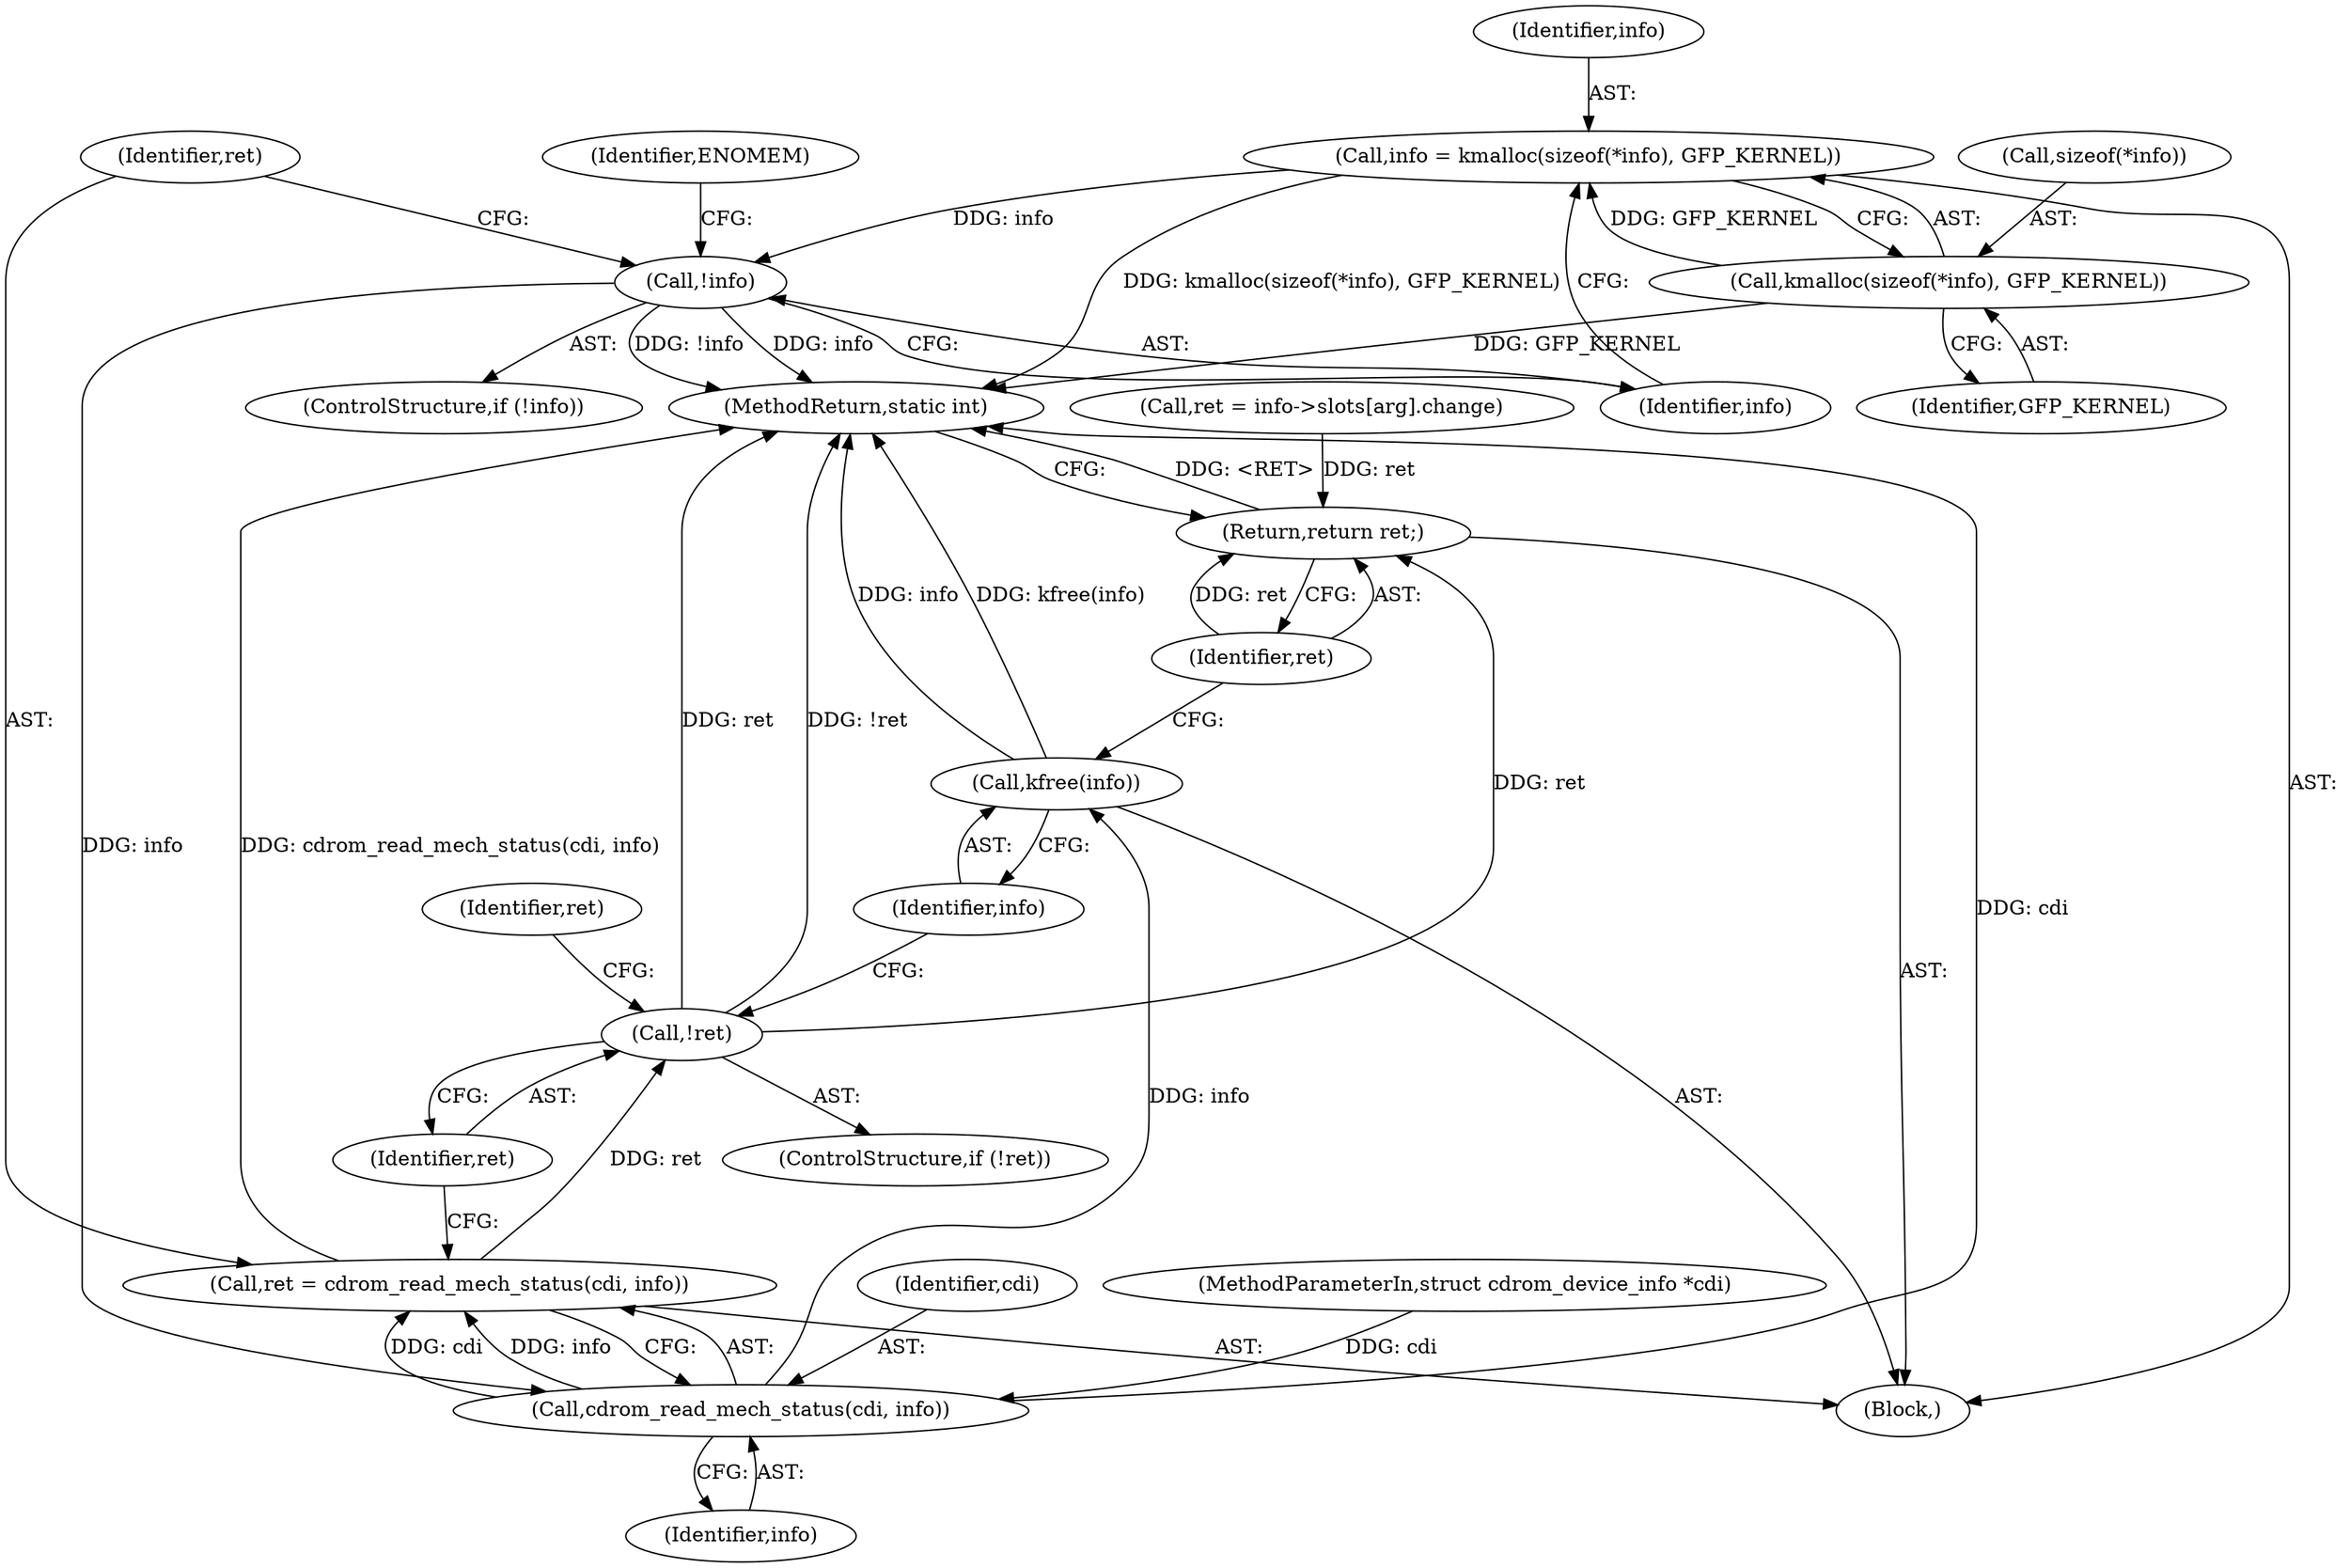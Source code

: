 digraph "0_linux_9de4ee40547fd315d4a0ed1dd15a2fa3559ad707@API" {
"1000140" [label="(Call,info = kmalloc(sizeof(*info), GFP_KERNEL))"];
"1000142" [label="(Call,kmalloc(sizeof(*info), GFP_KERNEL))"];
"1000148" [label="(Call,!info)"];
"1000155" [label="(Call,cdrom_read_mech_status(cdi, info))"];
"1000153" [label="(Call,ret = cdrom_read_mech_status(cdi, info))"];
"1000159" [label="(Call,!ret)"];
"1000172" [label="(Return,return ret;)"];
"1000170" [label="(Call,kfree(info))"];
"1000157" [label="(Identifier,info)"];
"1000154" [label="(Identifier,ret)"];
"1000141" [label="(Identifier,info)"];
"1000162" [label="(Identifier,ret)"];
"1000142" [label="(Call,kmalloc(sizeof(*info), GFP_KERNEL))"];
"1000140" [label="(Call,info = kmalloc(sizeof(*info), GFP_KERNEL))"];
"1000153" [label="(Call,ret = cdrom_read_mech_status(cdi, info))"];
"1000156" [label="(Identifier,cdi)"];
"1000155" [label="(Call,cdrom_read_mech_status(cdi, info))"];
"1000173" [label="(Identifier,ret)"];
"1000170" [label="(Call,kfree(info))"];
"1000161" [label="(Call,ret = info->slots[arg].change)"];
"1000147" [label="(ControlStructure,if (!info))"];
"1000160" [label="(Identifier,ret)"];
"1000174" [label="(MethodReturn,static int)"];
"1000149" [label="(Identifier,info)"];
"1000104" [label="(Block,)"];
"1000152" [label="(Identifier,ENOMEM)"];
"1000102" [label="(MethodParameterIn,struct cdrom_device_info *cdi)"];
"1000158" [label="(ControlStructure,if (!ret))"];
"1000148" [label="(Call,!info)"];
"1000146" [label="(Identifier,GFP_KERNEL)"];
"1000171" [label="(Identifier,info)"];
"1000159" [label="(Call,!ret)"];
"1000143" [label="(Call,sizeof(*info))"];
"1000172" [label="(Return,return ret;)"];
"1000140" -> "1000104"  [label="AST: "];
"1000140" -> "1000142"  [label="CFG: "];
"1000141" -> "1000140"  [label="AST: "];
"1000142" -> "1000140"  [label="AST: "];
"1000149" -> "1000140"  [label="CFG: "];
"1000140" -> "1000174"  [label="DDG: kmalloc(sizeof(*info), GFP_KERNEL)"];
"1000142" -> "1000140"  [label="DDG: GFP_KERNEL"];
"1000140" -> "1000148"  [label="DDG: info"];
"1000142" -> "1000146"  [label="CFG: "];
"1000143" -> "1000142"  [label="AST: "];
"1000146" -> "1000142"  [label="AST: "];
"1000142" -> "1000174"  [label="DDG: GFP_KERNEL"];
"1000148" -> "1000147"  [label="AST: "];
"1000148" -> "1000149"  [label="CFG: "];
"1000149" -> "1000148"  [label="AST: "];
"1000152" -> "1000148"  [label="CFG: "];
"1000154" -> "1000148"  [label="CFG: "];
"1000148" -> "1000174"  [label="DDG: info"];
"1000148" -> "1000174"  [label="DDG: !info"];
"1000148" -> "1000155"  [label="DDG: info"];
"1000155" -> "1000153"  [label="AST: "];
"1000155" -> "1000157"  [label="CFG: "];
"1000156" -> "1000155"  [label="AST: "];
"1000157" -> "1000155"  [label="AST: "];
"1000153" -> "1000155"  [label="CFG: "];
"1000155" -> "1000174"  [label="DDG: cdi"];
"1000155" -> "1000153"  [label="DDG: cdi"];
"1000155" -> "1000153"  [label="DDG: info"];
"1000102" -> "1000155"  [label="DDG: cdi"];
"1000155" -> "1000170"  [label="DDG: info"];
"1000153" -> "1000104"  [label="AST: "];
"1000154" -> "1000153"  [label="AST: "];
"1000160" -> "1000153"  [label="CFG: "];
"1000153" -> "1000174"  [label="DDG: cdrom_read_mech_status(cdi, info)"];
"1000153" -> "1000159"  [label="DDG: ret"];
"1000159" -> "1000158"  [label="AST: "];
"1000159" -> "1000160"  [label="CFG: "];
"1000160" -> "1000159"  [label="AST: "];
"1000162" -> "1000159"  [label="CFG: "];
"1000171" -> "1000159"  [label="CFG: "];
"1000159" -> "1000174"  [label="DDG: !ret"];
"1000159" -> "1000174"  [label="DDG: ret"];
"1000159" -> "1000172"  [label="DDG: ret"];
"1000172" -> "1000104"  [label="AST: "];
"1000172" -> "1000173"  [label="CFG: "];
"1000173" -> "1000172"  [label="AST: "];
"1000174" -> "1000172"  [label="CFG: "];
"1000172" -> "1000174"  [label="DDG: <RET>"];
"1000173" -> "1000172"  [label="DDG: ret"];
"1000161" -> "1000172"  [label="DDG: ret"];
"1000170" -> "1000104"  [label="AST: "];
"1000170" -> "1000171"  [label="CFG: "];
"1000171" -> "1000170"  [label="AST: "];
"1000173" -> "1000170"  [label="CFG: "];
"1000170" -> "1000174"  [label="DDG: kfree(info)"];
"1000170" -> "1000174"  [label="DDG: info"];
}
